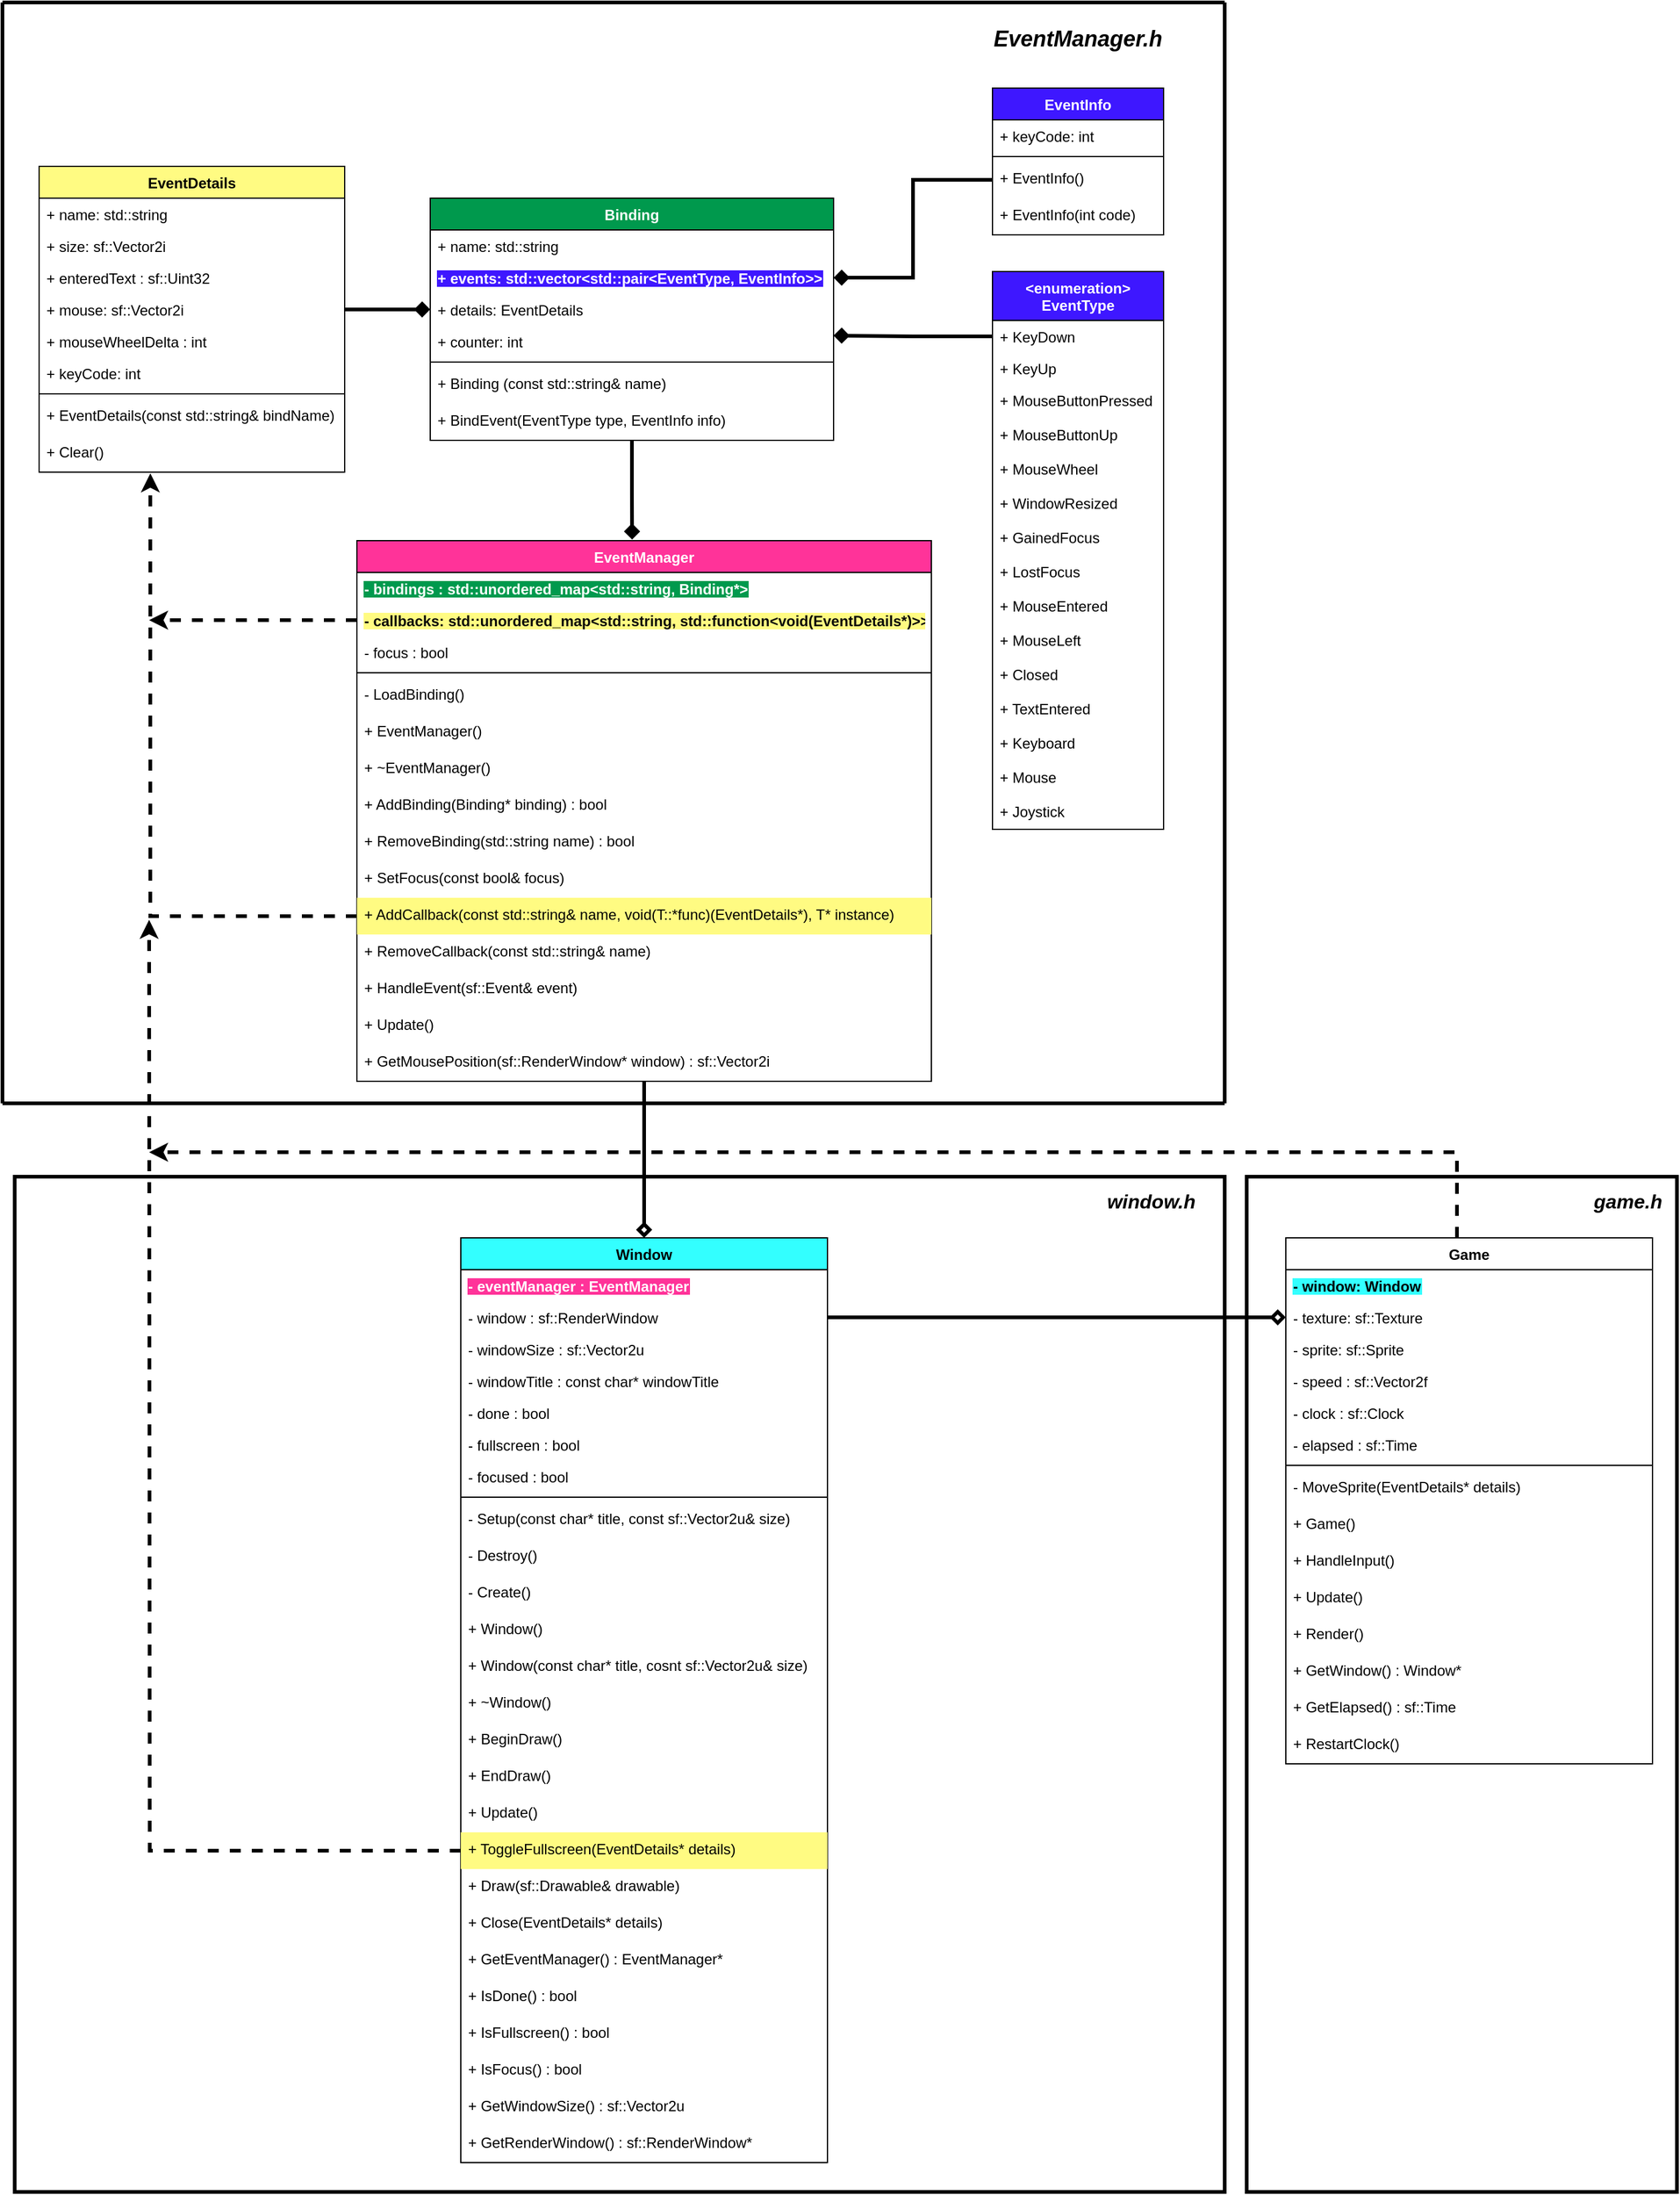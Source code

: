 <mxfile version="14.6.13" type="github">
  <diagram id="-NqE8Jv68OQ7EdmrXvh8" name="Page-1">
    <mxGraphModel dx="5644" dy="2762" grid="1" gridSize="10" guides="1" tooltips="1" connect="1" arrows="1" fold="1" page="0" pageScale="1" pageWidth="827" pageHeight="1169" background="none" math="0" shadow="0">
      <root>
        <mxCell id="0" />
        <mxCell id="1" parent="0" />
        <mxCell id="0kmeCdzLsvG2p86pvav7-1" value="EventInfo" style="swimlane;fontStyle=1;align=center;verticalAlign=top;childLayout=stackLayout;horizontal=1;startSize=26;horizontalStack=0;resizeParent=1;resizeParentMax=0;resizeLast=0;collapsible=1;marginBottom=0;swimlaneFillColor=#ffffff;fillColor=#3E17FF;fontColor=#FFFFFF;" parent="1" vertex="1">
          <mxGeometry x="-1870" y="-910" width="140" height="120" as="geometry" />
        </mxCell>
        <mxCell id="0kmeCdzLsvG2p86pvav7-2" value="+ keyCode: int" style="text;strokeColor=none;fillColor=none;align=left;verticalAlign=top;spacingLeft=4;spacingRight=4;overflow=hidden;rotatable=0;points=[[0,0.5],[1,0.5]];portConstraint=eastwest;" parent="0kmeCdzLsvG2p86pvav7-1" vertex="1">
          <mxGeometry y="26" width="140" height="26" as="geometry" />
        </mxCell>
        <mxCell id="0kmeCdzLsvG2p86pvav7-3" value="" style="line;strokeWidth=1;fillColor=none;align=left;verticalAlign=middle;spacingTop=-1;spacingLeft=3;spacingRight=3;rotatable=0;labelPosition=right;points=[];portConstraint=eastwest;" parent="0kmeCdzLsvG2p86pvav7-1" vertex="1">
          <mxGeometry y="52" width="140" height="8" as="geometry" />
        </mxCell>
        <mxCell id="0kmeCdzLsvG2p86pvav7-9" value="+ EventInfo()" style="text;strokeColor=none;fillColor=none;align=left;verticalAlign=top;spacingLeft=4;spacingRight=4;overflow=hidden;rotatable=0;points=[[0,0.5],[1,0.5]];portConstraint=eastwest;" parent="0kmeCdzLsvG2p86pvav7-1" vertex="1">
          <mxGeometry y="60" width="140" height="30" as="geometry" />
        </mxCell>
        <mxCell id="0kmeCdzLsvG2p86pvav7-4" value="+ EventInfo(int code)&#xa;" style="text;strokeColor=none;fillColor=none;align=left;verticalAlign=top;spacingLeft=4;spacingRight=4;overflow=hidden;rotatable=0;points=[[0,0.5],[1,0.5]];portConstraint=eastwest;" parent="0kmeCdzLsvG2p86pvav7-1" vertex="1">
          <mxGeometry y="90" width="140" height="30" as="geometry" />
        </mxCell>
        <mxCell id="0kmeCdzLsvG2p86pvav7-5" value="&lt;enumeration&gt;&#xa;EventType" style="swimlane;fontStyle=1;childLayout=stackLayout;horizontal=1;startSize=40;horizontalStack=0;resizeParent=1;resizeParentMax=0;resizeLast=0;collapsible=1;marginBottom=0;swimlaneFillColor=#ffffff;fillColor=#3E17FF;labelBackgroundColor=none;fontColor=#FFFFFF;" parent="1" vertex="1">
          <mxGeometry x="-1870" y="-760" width="140" height="456" as="geometry" />
        </mxCell>
        <mxCell id="0kmeCdzLsvG2p86pvav7-6" value="+ KeyDown" style="text;strokeColor=none;fillColor=none;align=left;verticalAlign=top;spacingLeft=4;spacingRight=4;overflow=hidden;rotatable=0;points=[[0,0.5],[1,0.5]];portConstraint=eastwest;" parent="0kmeCdzLsvG2p86pvav7-5" vertex="1">
          <mxGeometry y="40" width="140" height="26" as="geometry" />
        </mxCell>
        <mxCell id="0kmeCdzLsvG2p86pvav7-7" value="+ KeyUp" style="text;strokeColor=none;fillColor=none;align=left;verticalAlign=top;spacingLeft=4;spacingRight=4;overflow=hidden;rotatable=0;points=[[0,0.5],[1,0.5]];portConstraint=eastwest;" parent="0kmeCdzLsvG2p86pvav7-5" vertex="1">
          <mxGeometry y="66" width="140" height="26" as="geometry" />
        </mxCell>
        <mxCell id="0kmeCdzLsvG2p86pvav7-8" value="+ MouseButtonPressed" style="text;strokeColor=none;fillColor=none;align=left;verticalAlign=top;spacingLeft=4;spacingRight=4;overflow=hidden;rotatable=0;points=[[0,0.5],[1,0.5]];portConstraint=eastwest;" parent="0kmeCdzLsvG2p86pvav7-5" vertex="1">
          <mxGeometry y="92" width="140" height="28" as="geometry" />
        </mxCell>
        <mxCell id="0kmeCdzLsvG2p86pvav7-11" value="+ MouseButtonUp" style="text;strokeColor=none;fillColor=none;align=left;verticalAlign=top;spacingLeft=4;spacingRight=4;overflow=hidden;rotatable=0;points=[[0,0.5],[1,0.5]];portConstraint=eastwest;" parent="0kmeCdzLsvG2p86pvav7-5" vertex="1">
          <mxGeometry y="120" width="140" height="28" as="geometry" />
        </mxCell>
        <mxCell id="0kmeCdzLsvG2p86pvav7-10" value="+ MouseWheel" style="text;strokeColor=none;fillColor=none;align=left;verticalAlign=top;spacingLeft=4;spacingRight=4;overflow=hidden;rotatable=0;points=[[0,0.5],[1,0.5]];portConstraint=eastwest;" parent="0kmeCdzLsvG2p86pvav7-5" vertex="1">
          <mxGeometry y="148" width="140" height="28" as="geometry" />
        </mxCell>
        <mxCell id="0kmeCdzLsvG2p86pvav7-12" value="+ WindowResized" style="text;strokeColor=none;fillColor=none;align=left;verticalAlign=top;spacingLeft=4;spacingRight=4;overflow=hidden;rotatable=0;points=[[0,0.5],[1,0.5]];portConstraint=eastwest;" parent="0kmeCdzLsvG2p86pvav7-5" vertex="1">
          <mxGeometry y="176" width="140" height="28" as="geometry" />
        </mxCell>
        <mxCell id="0kmeCdzLsvG2p86pvav7-13" value="+ GainedFocus" style="text;strokeColor=none;fillColor=none;align=left;verticalAlign=top;spacingLeft=4;spacingRight=4;overflow=hidden;rotatable=0;points=[[0,0.5],[1,0.5]];portConstraint=eastwest;" parent="0kmeCdzLsvG2p86pvav7-5" vertex="1">
          <mxGeometry y="204" width="140" height="28" as="geometry" />
        </mxCell>
        <mxCell id="0kmeCdzLsvG2p86pvav7-14" value="+ LostFocus" style="text;strokeColor=none;fillColor=none;align=left;verticalAlign=top;spacingLeft=4;spacingRight=4;overflow=hidden;rotatable=0;points=[[0,0.5],[1,0.5]];portConstraint=eastwest;" parent="0kmeCdzLsvG2p86pvav7-5" vertex="1">
          <mxGeometry y="232" width="140" height="28" as="geometry" />
        </mxCell>
        <mxCell id="0kmeCdzLsvG2p86pvav7-15" value="+ MouseEntered" style="text;strokeColor=none;fillColor=none;align=left;verticalAlign=top;spacingLeft=4;spacingRight=4;overflow=hidden;rotatable=0;points=[[0,0.5],[1,0.5]];portConstraint=eastwest;" parent="0kmeCdzLsvG2p86pvav7-5" vertex="1">
          <mxGeometry y="260" width="140" height="28" as="geometry" />
        </mxCell>
        <mxCell id="0kmeCdzLsvG2p86pvav7-17" value="+ MouseLeft" style="text;strokeColor=none;fillColor=none;align=left;verticalAlign=top;spacingLeft=4;spacingRight=4;overflow=hidden;rotatable=0;points=[[0,0.5],[1,0.5]];portConstraint=eastwest;" parent="0kmeCdzLsvG2p86pvav7-5" vertex="1">
          <mxGeometry y="288" width="140" height="28" as="geometry" />
        </mxCell>
        <mxCell id="0kmeCdzLsvG2p86pvav7-18" value="+ Closed" style="text;strokeColor=none;fillColor=none;align=left;verticalAlign=top;spacingLeft=4;spacingRight=4;overflow=hidden;rotatable=0;points=[[0,0.5],[1,0.5]];portConstraint=eastwest;" parent="0kmeCdzLsvG2p86pvav7-5" vertex="1">
          <mxGeometry y="316" width="140" height="28" as="geometry" />
        </mxCell>
        <mxCell id="0kmeCdzLsvG2p86pvav7-19" value="+ TextEntered" style="text;strokeColor=none;fillColor=none;align=left;verticalAlign=top;spacingLeft=4;spacingRight=4;overflow=hidden;rotatable=0;points=[[0,0.5],[1,0.5]];portConstraint=eastwest;" parent="0kmeCdzLsvG2p86pvav7-5" vertex="1">
          <mxGeometry y="344" width="140" height="28" as="geometry" />
        </mxCell>
        <mxCell id="0kmeCdzLsvG2p86pvav7-20" value="+ Keyboard" style="text;strokeColor=none;fillColor=none;align=left;verticalAlign=top;spacingLeft=4;spacingRight=4;overflow=hidden;rotatable=0;points=[[0,0.5],[1,0.5]];portConstraint=eastwest;" parent="0kmeCdzLsvG2p86pvav7-5" vertex="1">
          <mxGeometry y="372" width="140" height="28" as="geometry" />
        </mxCell>
        <mxCell id="0kmeCdzLsvG2p86pvav7-21" value="+ Mouse" style="text;strokeColor=none;fillColor=none;align=left;verticalAlign=top;spacingLeft=4;spacingRight=4;overflow=hidden;rotatable=0;points=[[0,0.5],[1,0.5]];portConstraint=eastwest;" parent="0kmeCdzLsvG2p86pvav7-5" vertex="1">
          <mxGeometry y="400" width="140" height="28" as="geometry" />
        </mxCell>
        <mxCell id="0kmeCdzLsvG2p86pvav7-22" value="+ Joystick" style="text;strokeColor=none;fillColor=none;align=left;verticalAlign=top;spacingLeft=4;spacingRight=4;overflow=hidden;rotatable=0;points=[[0,0.5],[1,0.5]];portConstraint=eastwest;" parent="0kmeCdzLsvG2p86pvav7-5" vertex="1">
          <mxGeometry y="428" width="140" height="28" as="geometry" />
        </mxCell>
        <mxCell id="0kmeCdzLsvG2p86pvav7-23" value="EventDetails" style="swimlane;fontStyle=1;align=center;verticalAlign=top;childLayout=stackLayout;horizontal=1;startSize=26;horizontalStack=0;resizeParent=1;resizeParentMax=0;resizeLast=0;collapsible=1;marginBottom=0;swimlaneFillColor=#ffffff;fillColor=#FFFB82;" parent="1" vertex="1">
          <mxGeometry x="-2650" y="-846" width="250" height="250" as="geometry" />
        </mxCell>
        <mxCell id="0kmeCdzLsvG2p86pvav7-24" value="+ name: std::string" style="text;strokeColor=none;fillColor=none;align=left;verticalAlign=top;spacingLeft=4;spacingRight=4;overflow=hidden;rotatable=0;points=[[0,0.5],[1,0.5]];portConstraint=eastwest;" parent="0kmeCdzLsvG2p86pvav7-23" vertex="1">
          <mxGeometry y="26" width="250" height="26" as="geometry" />
        </mxCell>
        <mxCell id="0kmeCdzLsvG2p86pvav7-28" value="+ size: sf::Vector2i" style="text;strokeColor=none;fillColor=none;align=left;verticalAlign=top;spacingLeft=4;spacingRight=4;overflow=hidden;rotatable=0;points=[[0,0.5],[1,0.5]];portConstraint=eastwest;" parent="0kmeCdzLsvG2p86pvav7-23" vertex="1">
          <mxGeometry y="52" width="250" height="26" as="geometry" />
        </mxCell>
        <mxCell id="0kmeCdzLsvG2p86pvav7-29" value="+ enteredText : sf::Uint32" style="text;strokeColor=none;fillColor=none;align=left;verticalAlign=top;spacingLeft=4;spacingRight=4;overflow=hidden;rotatable=0;points=[[0,0.5],[1,0.5]];portConstraint=eastwest;" parent="0kmeCdzLsvG2p86pvav7-23" vertex="1">
          <mxGeometry y="78" width="250" height="26" as="geometry" />
        </mxCell>
        <mxCell id="0kmeCdzLsvG2p86pvav7-30" value="+ mouse: sf::Vector2i" style="text;strokeColor=none;fillColor=none;align=left;verticalAlign=top;spacingLeft=4;spacingRight=4;overflow=hidden;rotatable=0;points=[[0,0.5],[1,0.5]];portConstraint=eastwest;" parent="0kmeCdzLsvG2p86pvav7-23" vertex="1">
          <mxGeometry y="104" width="250" height="26" as="geometry" />
        </mxCell>
        <mxCell id="0kmeCdzLsvG2p86pvav7-31" value="+ mouseWheelDelta : int" style="text;strokeColor=none;fillColor=none;align=left;verticalAlign=top;spacingLeft=4;spacingRight=4;overflow=hidden;rotatable=0;points=[[0,0.5],[1,0.5]];portConstraint=eastwest;" parent="0kmeCdzLsvG2p86pvav7-23" vertex="1">
          <mxGeometry y="130" width="250" height="26" as="geometry" />
        </mxCell>
        <mxCell id="0kmeCdzLsvG2p86pvav7-32" value="+ keyCode: int" style="text;strokeColor=none;fillColor=none;align=left;verticalAlign=top;spacingLeft=4;spacingRight=4;overflow=hidden;rotatable=0;points=[[0,0.5],[1,0.5]];portConstraint=eastwest;" parent="0kmeCdzLsvG2p86pvav7-23" vertex="1">
          <mxGeometry y="156" width="250" height="26" as="geometry" />
        </mxCell>
        <mxCell id="0kmeCdzLsvG2p86pvav7-25" value="" style="line;strokeWidth=1;fillColor=none;align=left;verticalAlign=middle;spacingTop=-1;spacingLeft=3;spacingRight=3;rotatable=0;labelPosition=right;points=[];portConstraint=eastwest;" parent="0kmeCdzLsvG2p86pvav7-23" vertex="1">
          <mxGeometry y="182" width="250" height="8" as="geometry" />
        </mxCell>
        <mxCell id="0kmeCdzLsvG2p86pvav7-26" value="+ EventDetails(const std::string&amp; bindName)" style="text;strokeColor=none;fillColor=none;align=left;verticalAlign=top;spacingLeft=4;spacingRight=4;overflow=hidden;rotatable=0;points=[[0,0.5],[1,0.5]];portConstraint=eastwest;" parent="0kmeCdzLsvG2p86pvav7-23" vertex="1">
          <mxGeometry y="190" width="250" height="30" as="geometry" />
        </mxCell>
        <mxCell id="0kmeCdzLsvG2p86pvav7-27" value="+ Clear()&#xa;" style="text;strokeColor=none;fillColor=none;align=left;verticalAlign=top;spacingLeft=4;spacingRight=4;overflow=hidden;rotatable=0;points=[[0,0.5],[1,0.5]];portConstraint=eastwest;" parent="0kmeCdzLsvG2p86pvav7-23" vertex="1">
          <mxGeometry y="220" width="250" height="30" as="geometry" />
        </mxCell>
        <mxCell id="syOhMKv-ps1cGyeoAJhk-82" style="edgeStyle=orthogonalEdgeStyle;rounded=0;orthogonalLoop=1;jettySize=auto;html=1;entryX=0.479;entryY=-0.002;entryDx=0;entryDy=0;entryPerimeter=0;fontSize=18;fontColor=#FFFFFF;endArrow=diamond;endFill=1;strokeWidth=3;" edge="1" parent="1" source="0kmeCdzLsvG2p86pvav7-34" target="0kmeCdzLsvG2p86pvav7-45">
          <mxGeometry relative="1" as="geometry" />
        </mxCell>
        <mxCell id="0kmeCdzLsvG2p86pvav7-34" value="Binding" style="swimlane;fontStyle=1;align=center;verticalAlign=top;childLayout=stackLayout;horizontal=1;startSize=26;horizontalStack=0;resizeParent=1;resizeParentMax=0;resizeLast=0;collapsible=1;marginBottom=0;swimlaneFillColor=#ffffff;labelBackgroundColor=#00994D;fontColor=#FFFFFF;fillColor=#00994D;" parent="1" vertex="1">
          <mxGeometry x="-2330" y="-820" width="330" height="198" as="geometry" />
        </mxCell>
        <mxCell id="0kmeCdzLsvG2p86pvav7-35" value="+ name: std::string" style="text;strokeColor=none;fillColor=none;align=left;verticalAlign=top;spacingLeft=4;spacingRight=4;overflow=hidden;rotatable=0;points=[[0,0.5],[1,0.5]];portConstraint=eastwest;" parent="0kmeCdzLsvG2p86pvav7-34" vertex="1">
          <mxGeometry y="26" width="330" height="26" as="geometry" />
        </mxCell>
        <mxCell id="0kmeCdzLsvG2p86pvav7-36" value="+ events: std::vector&lt;std::pair&lt;EventType, EventInfo&gt;&gt;" style="text;strokeColor=none;fillColor=none;align=left;verticalAlign=top;spacingLeft=4;spacingRight=4;overflow=hidden;rotatable=0;points=[[0,0.5],[1,0.5]];portConstraint=eastwest;labelBackgroundColor=#3E17FF;fontColor=#FFFFFF;fontStyle=1" parent="0kmeCdzLsvG2p86pvav7-34" vertex="1">
          <mxGeometry y="52" width="330" height="26" as="geometry" />
        </mxCell>
        <mxCell id="0kmeCdzLsvG2p86pvav7-37" value="+ details: EventDetails" style="text;strokeColor=none;fillColor=none;align=left;verticalAlign=top;spacingLeft=4;spacingRight=4;overflow=hidden;rotatable=0;points=[[0,0.5],[1,0.5]];portConstraint=eastwest;" parent="0kmeCdzLsvG2p86pvav7-34" vertex="1">
          <mxGeometry y="78" width="330" height="26" as="geometry" />
        </mxCell>
        <mxCell id="0kmeCdzLsvG2p86pvav7-40" value="+ counter: int" style="text;strokeColor=none;fillColor=none;align=left;verticalAlign=top;spacingLeft=4;spacingRight=4;overflow=hidden;rotatable=0;points=[[0,0.5],[1,0.5]];portConstraint=eastwest;" parent="0kmeCdzLsvG2p86pvav7-34" vertex="1">
          <mxGeometry y="104" width="330" height="26" as="geometry" />
        </mxCell>
        <mxCell id="0kmeCdzLsvG2p86pvav7-41" value="" style="line;strokeWidth=1;fillColor=none;align=left;verticalAlign=middle;spacingTop=-1;spacingLeft=3;spacingRight=3;rotatable=0;labelPosition=right;points=[];portConstraint=eastwest;" parent="0kmeCdzLsvG2p86pvav7-34" vertex="1">
          <mxGeometry y="130" width="330" height="8" as="geometry" />
        </mxCell>
        <mxCell id="0kmeCdzLsvG2p86pvav7-42" value="+ Binding (const std::string&amp; name)" style="text;strokeColor=none;fillColor=none;align=left;verticalAlign=top;spacingLeft=4;spacingRight=4;overflow=hidden;rotatable=0;points=[[0,0.5],[1,0.5]];portConstraint=eastwest;" parent="0kmeCdzLsvG2p86pvav7-34" vertex="1">
          <mxGeometry y="138" width="330" height="30" as="geometry" />
        </mxCell>
        <mxCell id="0kmeCdzLsvG2p86pvav7-43" value="+ BindEvent(EventType type, EventInfo info)&#xa;" style="text;strokeColor=none;fillColor=none;align=left;verticalAlign=top;spacingLeft=4;spacingRight=4;overflow=hidden;rotatable=0;points=[[0,0.5],[1,0.5]];portConstraint=eastwest;" parent="0kmeCdzLsvG2p86pvav7-34" vertex="1">
          <mxGeometry y="168" width="330" height="30" as="geometry" />
        </mxCell>
        <mxCell id="syOhMKv-ps1cGyeoAJhk-83" style="edgeStyle=orthogonalEdgeStyle;rounded=0;orthogonalLoop=1;jettySize=auto;html=1;entryX=0.5;entryY=0;entryDx=0;entryDy=0;fontSize=18;fontColor=#FFFFFF;endArrow=diamond;endFill=0;strokeWidth=3;" edge="1" parent="1" source="0kmeCdzLsvG2p86pvav7-45" target="syOhMKv-ps1cGyeoAJhk-7">
          <mxGeometry relative="1" as="geometry" />
        </mxCell>
        <mxCell id="0kmeCdzLsvG2p86pvav7-45" value="EventManager" style="swimlane;fontStyle=1;align=center;verticalAlign=top;childLayout=stackLayout;horizontal=1;startSize=26;horizontalStack=0;resizeParent=1;resizeParentMax=0;resizeLast=0;collapsible=1;marginBottom=0;swimlaneFillColor=#ffffff;labelBackgroundColor=#FF3399;fontColor=#FFFFFF;fillColor=#FF3399;" parent="1" vertex="1">
          <mxGeometry x="-2390" y="-540" width="470" height="442" as="geometry" />
        </mxCell>
        <mxCell id="0kmeCdzLsvG2p86pvav7-46" value="- bindings : std::unordered_map&lt;std::string, Binding*&gt;" style="text;strokeColor=none;fillColor=none;align=left;verticalAlign=top;spacingLeft=4;spacingRight=4;overflow=hidden;rotatable=0;points=[[0,0.5],[1,0.5]];portConstraint=eastwest;labelBackgroundColor=#00994D;fontColor=#FFFFFF;fontStyle=1" parent="0kmeCdzLsvG2p86pvav7-45" vertex="1">
          <mxGeometry y="26" width="470" height="26" as="geometry" />
        </mxCell>
        <mxCell id="0kmeCdzLsvG2p86pvav7-47" value="- callbacks: std::unordered_map&lt;std::string, std::function&lt;void(EventDetails*)&gt;&gt;" style="text;strokeColor=none;fillColor=none;align=left;verticalAlign=top;spacingLeft=4;spacingRight=4;overflow=hidden;rotatable=0;points=[[0,0.5],[1,0.5]];portConstraint=eastwest;labelBackgroundColor=#FFFB82;fontStyle=1;fontColor=#0A0A0A;" parent="0kmeCdzLsvG2p86pvav7-45" vertex="1">
          <mxGeometry y="52" width="470" height="26" as="geometry" />
        </mxCell>
        <mxCell id="0kmeCdzLsvG2p86pvav7-48" value="- focus : bool" style="text;strokeColor=none;fillColor=none;align=left;verticalAlign=top;spacingLeft=4;spacingRight=4;overflow=hidden;rotatable=0;points=[[0,0.5],[1,0.5]];portConstraint=eastwest;" parent="0kmeCdzLsvG2p86pvav7-45" vertex="1">
          <mxGeometry y="78" width="470" height="26" as="geometry" />
        </mxCell>
        <mxCell id="0kmeCdzLsvG2p86pvav7-50" value="" style="line;strokeWidth=1;fillColor=none;align=left;verticalAlign=middle;spacingTop=-1;spacingLeft=3;spacingRight=3;rotatable=0;labelPosition=right;points=[];portConstraint=eastwest;" parent="0kmeCdzLsvG2p86pvav7-45" vertex="1">
          <mxGeometry y="104" width="470" height="8" as="geometry" />
        </mxCell>
        <mxCell id="0kmeCdzLsvG2p86pvav7-56" value="- LoadBinding()" style="text;strokeColor=none;fillColor=none;align=left;verticalAlign=top;spacingLeft=4;spacingRight=4;overflow=hidden;rotatable=0;points=[[0,0.5],[1,0.5]];portConstraint=eastwest;" parent="0kmeCdzLsvG2p86pvav7-45" vertex="1">
          <mxGeometry y="112" width="470" height="30" as="geometry" />
        </mxCell>
        <mxCell id="0kmeCdzLsvG2p86pvav7-51" value="+ EventManager()" style="text;strokeColor=none;fillColor=none;align=left;verticalAlign=top;spacingLeft=4;spacingRight=4;overflow=hidden;rotatable=0;points=[[0,0.5],[1,0.5]];portConstraint=eastwest;" parent="0kmeCdzLsvG2p86pvav7-45" vertex="1">
          <mxGeometry y="142" width="470" height="30" as="geometry" />
        </mxCell>
        <mxCell id="0kmeCdzLsvG2p86pvav7-52" value="+ ~EventManager()&#xa;" style="text;strokeColor=none;fillColor=none;align=left;verticalAlign=top;spacingLeft=4;spacingRight=4;overflow=hidden;rotatable=0;points=[[0,0.5],[1,0.5]];portConstraint=eastwest;" parent="0kmeCdzLsvG2p86pvav7-45" vertex="1">
          <mxGeometry y="172" width="470" height="30" as="geometry" />
        </mxCell>
        <mxCell id="0kmeCdzLsvG2p86pvav7-53" value="+ AddBinding(Binding* binding) : bool" style="text;strokeColor=none;fillColor=none;align=left;verticalAlign=top;spacingLeft=4;spacingRight=4;overflow=hidden;rotatable=0;points=[[0,0.5],[1,0.5]];portConstraint=eastwest;" parent="0kmeCdzLsvG2p86pvav7-45" vertex="1">
          <mxGeometry y="202" width="470" height="30" as="geometry" />
        </mxCell>
        <mxCell id="0kmeCdzLsvG2p86pvav7-54" value="+ RemoveBinding(std::string name) : bool" style="text;strokeColor=none;fillColor=none;align=left;verticalAlign=top;spacingLeft=4;spacingRight=4;overflow=hidden;rotatable=0;points=[[0,0.5],[1,0.5]];portConstraint=eastwest;" parent="0kmeCdzLsvG2p86pvav7-45" vertex="1">
          <mxGeometry y="232" width="470" height="30" as="geometry" />
        </mxCell>
        <mxCell id="0kmeCdzLsvG2p86pvav7-57" value="+ SetFocus(const bool&amp; focus)" style="text;strokeColor=none;fillColor=none;align=left;verticalAlign=top;spacingLeft=4;spacingRight=4;overflow=hidden;rotatable=0;points=[[0,0.5],[1,0.5]];portConstraint=eastwest;" parent="0kmeCdzLsvG2p86pvav7-45" vertex="1">
          <mxGeometry y="262" width="470" height="30" as="geometry" />
        </mxCell>
        <mxCell id="0kmeCdzLsvG2p86pvav7-55" value="+ AddCallback(const std::string&amp; name, void(T::*func)(EventDetails*), T* instance)" style="text;strokeColor=none;align=left;verticalAlign=top;spacingLeft=4;spacingRight=4;overflow=hidden;rotatable=0;points=[[0,0.5],[1,0.5]];portConstraint=eastwest;fillColor=#FFFB82;fontStyle=0" parent="0kmeCdzLsvG2p86pvav7-45" vertex="1">
          <mxGeometry y="292" width="470" height="30" as="geometry" />
        </mxCell>
        <mxCell id="0kmeCdzLsvG2p86pvav7-58" value="+ RemoveCallback(const std::string&amp; name)" style="text;strokeColor=none;fillColor=none;align=left;verticalAlign=top;spacingLeft=4;spacingRight=4;overflow=hidden;rotatable=0;points=[[0,0.5],[1,0.5]];portConstraint=eastwest;" parent="0kmeCdzLsvG2p86pvav7-45" vertex="1">
          <mxGeometry y="322" width="470" height="30" as="geometry" />
        </mxCell>
        <mxCell id="0kmeCdzLsvG2p86pvav7-59" value="+ HandleEvent(sf::Event&amp; event)" style="text;strokeColor=none;fillColor=none;align=left;verticalAlign=top;spacingLeft=4;spacingRight=4;overflow=hidden;rotatable=0;points=[[0,0.5],[1,0.5]];portConstraint=eastwest;" parent="0kmeCdzLsvG2p86pvav7-45" vertex="1">
          <mxGeometry y="352" width="470" height="30" as="geometry" />
        </mxCell>
        <mxCell id="0kmeCdzLsvG2p86pvav7-60" value="+ Update()" style="text;strokeColor=none;fillColor=none;align=left;verticalAlign=top;spacingLeft=4;spacingRight=4;overflow=hidden;rotatable=0;points=[[0,0.5],[1,0.5]];portConstraint=eastwest;" parent="0kmeCdzLsvG2p86pvav7-45" vertex="1">
          <mxGeometry y="382" width="470" height="30" as="geometry" />
        </mxCell>
        <mxCell id="0kmeCdzLsvG2p86pvav7-61" value="+ GetMousePosition(sf::RenderWindow* window) : sf::Vector2i" style="text;strokeColor=none;fillColor=none;align=left;verticalAlign=top;spacingLeft=4;spacingRight=4;overflow=hidden;rotatable=0;points=[[0,0.5],[1,0.5]];portConstraint=eastwest;" parent="0kmeCdzLsvG2p86pvav7-45" vertex="1">
          <mxGeometry y="412" width="470" height="30" as="geometry" />
        </mxCell>
        <mxCell id="0kmeCdzLsvG2p86pvav7-63" value="EventManager.h" style="text;html=1;strokeColor=none;fillColor=none;align=center;verticalAlign=middle;whiteSpace=wrap;rounded=0;fontStyle=3;fontSize=18;" parent="1" vertex="1">
          <mxGeometry x="-1820" y="-960" width="40" height="20" as="geometry" />
        </mxCell>
        <mxCell id="syOhMKv-ps1cGyeoAJhk-1" value="" style="rounded=0;whiteSpace=wrap;html=1;fillColor=none;strokeWidth=3;" vertex="1" parent="1">
          <mxGeometry x="-2670" y="-20" width="990" height="830" as="geometry" />
        </mxCell>
        <mxCell id="syOhMKv-ps1cGyeoAJhk-2" value="window.h" style="text;html=1;strokeColor=none;fillColor=none;align=center;verticalAlign=middle;whiteSpace=wrap;rounded=0;fontStyle=3;fontSize=16;" vertex="1" parent="1">
          <mxGeometry x="-1760" y="-10" width="40" height="20" as="geometry" />
        </mxCell>
        <mxCell id="syOhMKv-ps1cGyeoAJhk-7" value="Window" style="swimlane;fontStyle=1;align=center;verticalAlign=top;childLayout=stackLayout;horizontal=1;startSize=26;horizontalStack=0;resizeParent=1;resizeParentMax=0;resizeLast=0;collapsible=1;marginBottom=0;swimlaneFillColor=#ffffff;labelBackgroundColor=#33FFFF;fillColor=#33FFFF;" vertex="1" parent="1">
          <mxGeometry x="-2305" y="30" width="300" height="756" as="geometry" />
        </mxCell>
        <mxCell id="syOhMKv-ps1cGyeoAJhk-8" value="- eventManager : EventManager" style="text;strokeColor=none;fillColor=none;align=left;verticalAlign=top;spacingLeft=4;spacingRight=4;overflow=hidden;rotatable=0;points=[[0,0.5],[1,0.5]];portConstraint=eastwest;labelBackgroundColor=#FF3399;fontColor=#FFFFFF;fontStyle=1" vertex="1" parent="syOhMKv-ps1cGyeoAJhk-7">
          <mxGeometry y="26" width="300" height="26" as="geometry" />
        </mxCell>
        <mxCell id="syOhMKv-ps1cGyeoAJhk-9" value="- window : sf::RenderWindow" style="text;strokeColor=none;fillColor=none;align=left;verticalAlign=top;spacingLeft=4;spacingRight=4;overflow=hidden;rotatable=0;points=[[0,0.5],[1,0.5]];portConstraint=eastwest;" vertex="1" parent="syOhMKv-ps1cGyeoAJhk-7">
          <mxGeometry y="52" width="300" height="26" as="geometry" />
        </mxCell>
        <mxCell id="syOhMKv-ps1cGyeoAJhk-10" value="- windowSize : sf::Vector2u" style="text;strokeColor=none;fillColor=none;align=left;verticalAlign=top;spacingLeft=4;spacingRight=4;overflow=hidden;rotatable=0;points=[[0,0.5],[1,0.5]];portConstraint=eastwest;" vertex="1" parent="syOhMKv-ps1cGyeoAJhk-7">
          <mxGeometry y="78" width="300" height="26" as="geometry" />
        </mxCell>
        <mxCell id="syOhMKv-ps1cGyeoAJhk-11" value="- windowTitle : const char* windowTitle" style="text;strokeColor=none;fillColor=none;align=left;verticalAlign=top;spacingLeft=4;spacingRight=4;overflow=hidden;rotatable=0;points=[[0,0.5],[1,0.5]];portConstraint=eastwest;" vertex="1" parent="syOhMKv-ps1cGyeoAJhk-7">
          <mxGeometry y="104" width="300" height="26" as="geometry" />
        </mxCell>
        <mxCell id="syOhMKv-ps1cGyeoAJhk-12" value="- done : bool" style="text;strokeColor=none;fillColor=none;align=left;verticalAlign=top;spacingLeft=4;spacingRight=4;overflow=hidden;rotatable=0;points=[[0,0.5],[1,0.5]];portConstraint=eastwest;" vertex="1" parent="syOhMKv-ps1cGyeoAJhk-7">
          <mxGeometry y="130" width="300" height="26" as="geometry" />
        </mxCell>
        <mxCell id="syOhMKv-ps1cGyeoAJhk-13" value="- fullscreen : bool" style="text;strokeColor=none;fillColor=none;align=left;verticalAlign=top;spacingLeft=4;spacingRight=4;overflow=hidden;rotatable=0;points=[[0,0.5],[1,0.5]];portConstraint=eastwest;" vertex="1" parent="syOhMKv-ps1cGyeoAJhk-7">
          <mxGeometry y="156" width="300" height="26" as="geometry" />
        </mxCell>
        <mxCell id="syOhMKv-ps1cGyeoAJhk-17" value="- focused : bool" style="text;strokeColor=none;fillColor=none;align=left;verticalAlign=top;spacingLeft=4;spacingRight=4;overflow=hidden;rotatable=0;points=[[0,0.5],[1,0.5]];portConstraint=eastwest;" vertex="1" parent="syOhMKv-ps1cGyeoAJhk-7">
          <mxGeometry y="182" width="300" height="26" as="geometry" />
        </mxCell>
        <mxCell id="syOhMKv-ps1cGyeoAJhk-14" value="" style="line;strokeWidth=1;fillColor=none;align=left;verticalAlign=middle;spacingTop=-1;spacingLeft=3;spacingRight=3;rotatable=0;labelPosition=right;points=[];portConstraint=eastwest;" vertex="1" parent="syOhMKv-ps1cGyeoAJhk-7">
          <mxGeometry y="208" width="300" height="8" as="geometry" />
        </mxCell>
        <mxCell id="syOhMKv-ps1cGyeoAJhk-15" value="- Setup(const char* title, const sf::Vector2u&amp; size)" style="text;strokeColor=none;fillColor=none;align=left;verticalAlign=top;spacingLeft=4;spacingRight=4;overflow=hidden;rotatable=0;points=[[0,0.5],[1,0.5]];portConstraint=eastwest;" vertex="1" parent="syOhMKv-ps1cGyeoAJhk-7">
          <mxGeometry y="216" width="300" height="30" as="geometry" />
        </mxCell>
        <mxCell id="syOhMKv-ps1cGyeoAJhk-16" value="- Destroy()&#xa;" style="text;strokeColor=none;fillColor=none;align=left;verticalAlign=top;spacingLeft=4;spacingRight=4;overflow=hidden;rotatable=0;points=[[0,0.5],[1,0.5]];portConstraint=eastwest;" vertex="1" parent="syOhMKv-ps1cGyeoAJhk-7">
          <mxGeometry y="246" width="300" height="30" as="geometry" />
        </mxCell>
        <mxCell id="syOhMKv-ps1cGyeoAJhk-18" value="- Create()&#xa;" style="text;strokeColor=none;fillColor=none;align=left;verticalAlign=top;spacingLeft=4;spacingRight=4;overflow=hidden;rotatable=0;points=[[0,0.5],[1,0.5]];portConstraint=eastwest;" vertex="1" parent="syOhMKv-ps1cGyeoAJhk-7">
          <mxGeometry y="276" width="300" height="30" as="geometry" />
        </mxCell>
        <mxCell id="syOhMKv-ps1cGyeoAJhk-20" value="+ Window()&#xa;" style="text;strokeColor=none;fillColor=none;align=left;verticalAlign=top;spacingLeft=4;spacingRight=4;overflow=hidden;rotatable=0;points=[[0,0.5],[1,0.5]];portConstraint=eastwest;" vertex="1" parent="syOhMKv-ps1cGyeoAJhk-7">
          <mxGeometry y="306" width="300" height="30" as="geometry" />
        </mxCell>
        <mxCell id="syOhMKv-ps1cGyeoAJhk-19" value="+ Window(const char* title, cosnt sf::Vector2u&amp; size)&#xa;" style="text;strokeColor=none;fillColor=none;align=left;verticalAlign=top;spacingLeft=4;spacingRight=4;overflow=hidden;rotatable=0;points=[[0,0.5],[1,0.5]];portConstraint=eastwest;" vertex="1" parent="syOhMKv-ps1cGyeoAJhk-7">
          <mxGeometry y="336" width="300" height="30" as="geometry" />
        </mxCell>
        <mxCell id="syOhMKv-ps1cGyeoAJhk-21" value="+ ~Window()&#xa;" style="text;strokeColor=none;fillColor=none;align=left;verticalAlign=top;spacingLeft=4;spacingRight=4;overflow=hidden;rotatable=0;points=[[0,0.5],[1,0.5]];portConstraint=eastwest;" vertex="1" parent="syOhMKv-ps1cGyeoAJhk-7">
          <mxGeometry y="366" width="300" height="30" as="geometry" />
        </mxCell>
        <mxCell id="syOhMKv-ps1cGyeoAJhk-23" value="+ BeginDraw()&#xa;" style="text;strokeColor=none;fillColor=none;align=left;verticalAlign=top;spacingLeft=4;spacingRight=4;overflow=hidden;rotatable=0;points=[[0,0.5],[1,0.5]];portConstraint=eastwest;" vertex="1" parent="syOhMKv-ps1cGyeoAJhk-7">
          <mxGeometry y="396" width="300" height="30" as="geometry" />
        </mxCell>
        <mxCell id="syOhMKv-ps1cGyeoAJhk-22" value="+ EndDraw()&#xa;" style="text;strokeColor=none;fillColor=none;align=left;verticalAlign=top;spacingLeft=4;spacingRight=4;overflow=hidden;rotatable=0;points=[[0,0.5],[1,0.5]];portConstraint=eastwest;" vertex="1" parent="syOhMKv-ps1cGyeoAJhk-7">
          <mxGeometry y="426" width="300" height="30" as="geometry" />
        </mxCell>
        <mxCell id="syOhMKv-ps1cGyeoAJhk-24" value="+ Update()&#xa;" style="text;strokeColor=none;fillColor=none;align=left;verticalAlign=top;spacingLeft=4;spacingRight=4;overflow=hidden;rotatable=0;points=[[0,0.5],[1,0.5]];portConstraint=eastwest;" vertex="1" parent="syOhMKv-ps1cGyeoAJhk-7">
          <mxGeometry y="456" width="300" height="30" as="geometry" />
        </mxCell>
        <mxCell id="syOhMKv-ps1cGyeoAJhk-25" value="+ ToggleFullscreen(EventDetails* details)&#xa;" style="text;strokeColor=none;align=left;verticalAlign=top;spacingLeft=4;spacingRight=4;overflow=hidden;rotatable=0;points=[[0,0.5],[1,0.5]];portConstraint=eastwest;fillColor=#FFFB82;" vertex="1" parent="syOhMKv-ps1cGyeoAJhk-7">
          <mxGeometry y="486" width="300" height="30" as="geometry" />
        </mxCell>
        <mxCell id="syOhMKv-ps1cGyeoAJhk-27" value="+ Draw(sf::Drawable&amp; drawable)&#xa;" style="text;strokeColor=none;fillColor=none;align=left;verticalAlign=top;spacingLeft=4;spacingRight=4;overflow=hidden;rotatable=0;points=[[0,0.5],[1,0.5]];portConstraint=eastwest;" vertex="1" parent="syOhMKv-ps1cGyeoAJhk-7">
          <mxGeometry y="516" width="300" height="30" as="geometry" />
        </mxCell>
        <mxCell id="syOhMKv-ps1cGyeoAJhk-26" value="+ Close(EventDetails* details)&#xa;" style="text;strokeColor=none;fillColor=none;align=left;verticalAlign=top;spacingLeft=4;spacingRight=4;overflow=hidden;rotatable=0;points=[[0,0.5],[1,0.5]];portConstraint=eastwest;" vertex="1" parent="syOhMKv-ps1cGyeoAJhk-7">
          <mxGeometry y="546" width="300" height="30" as="geometry" />
        </mxCell>
        <mxCell id="syOhMKv-ps1cGyeoAJhk-28" value="+ GetEventManager() : EventManager*&#xa;" style="text;strokeColor=none;fillColor=none;align=left;verticalAlign=top;spacingLeft=4;spacingRight=4;overflow=hidden;rotatable=0;points=[[0,0.5],[1,0.5]];portConstraint=eastwest;" vertex="1" parent="syOhMKv-ps1cGyeoAJhk-7">
          <mxGeometry y="576" width="300" height="30" as="geometry" />
        </mxCell>
        <mxCell id="syOhMKv-ps1cGyeoAJhk-29" value="+ IsDone() : bool&#xa;" style="text;strokeColor=none;fillColor=none;align=left;verticalAlign=top;spacingLeft=4;spacingRight=4;overflow=hidden;rotatable=0;points=[[0,0.5],[1,0.5]];portConstraint=eastwest;" vertex="1" parent="syOhMKv-ps1cGyeoAJhk-7">
          <mxGeometry y="606" width="300" height="30" as="geometry" />
        </mxCell>
        <mxCell id="syOhMKv-ps1cGyeoAJhk-31" value="+ IsFullscreen() : bool&#xa;" style="text;strokeColor=none;fillColor=none;align=left;verticalAlign=top;spacingLeft=4;spacingRight=4;overflow=hidden;rotatable=0;points=[[0,0.5],[1,0.5]];portConstraint=eastwest;" vertex="1" parent="syOhMKv-ps1cGyeoAJhk-7">
          <mxGeometry y="636" width="300" height="30" as="geometry" />
        </mxCell>
        <mxCell id="syOhMKv-ps1cGyeoAJhk-30" value="+ IsFocus() : bool&#xa;" style="text;strokeColor=none;fillColor=none;align=left;verticalAlign=top;spacingLeft=4;spacingRight=4;overflow=hidden;rotatable=0;points=[[0,0.5],[1,0.5]];portConstraint=eastwest;" vertex="1" parent="syOhMKv-ps1cGyeoAJhk-7">
          <mxGeometry y="666" width="300" height="30" as="geometry" />
        </mxCell>
        <mxCell id="syOhMKv-ps1cGyeoAJhk-32" value="+ GetWindowSize() : sf::Vector2u&#xa;" style="text;strokeColor=none;fillColor=none;align=left;verticalAlign=top;spacingLeft=4;spacingRight=4;overflow=hidden;rotatable=0;points=[[0,0.5],[1,0.5]];portConstraint=eastwest;" vertex="1" parent="syOhMKv-ps1cGyeoAJhk-7">
          <mxGeometry y="696" width="300" height="30" as="geometry" />
        </mxCell>
        <mxCell id="syOhMKv-ps1cGyeoAJhk-33" value="+ GetRenderWindow() : sf::RenderWindow*&#xa;" style="text;strokeColor=none;fillColor=none;align=left;verticalAlign=top;spacingLeft=4;spacingRight=4;overflow=hidden;rotatable=0;points=[[0,0.5],[1,0.5]];portConstraint=eastwest;" vertex="1" parent="syOhMKv-ps1cGyeoAJhk-7">
          <mxGeometry y="726" width="300" height="30" as="geometry" />
        </mxCell>
        <mxCell id="syOhMKv-ps1cGyeoAJhk-34" value="" style="rounded=0;whiteSpace=wrap;html=1;fillColor=none;strokeWidth=3;" vertex="1" parent="1">
          <mxGeometry x="-1662" y="-20" width="352" height="830" as="geometry" />
        </mxCell>
        <mxCell id="syOhMKv-ps1cGyeoAJhk-35" value="game.h" style="text;html=1;strokeColor=none;fillColor=none;align=center;verticalAlign=middle;whiteSpace=wrap;rounded=0;fontStyle=3;fontSize=16;" vertex="1" parent="1">
          <mxGeometry x="-1370" y="-10" width="40" height="20" as="geometry" />
        </mxCell>
        <mxCell id="syOhMKv-ps1cGyeoAJhk-87" style="edgeStyle=orthogonalEdgeStyle;rounded=0;orthogonalLoop=1;jettySize=auto;html=1;dashed=1;fontSize=18;fontColor=#FFFFFF;endArrow=classic;endFill=1;strokeWidth=3;" edge="1" parent="1" source="syOhMKv-ps1cGyeoAJhk-36">
          <mxGeometry relative="1" as="geometry">
            <mxPoint x="-2560" y="-40" as="targetPoint" />
            <Array as="points">
              <mxPoint x="-1490" y="-40" />
            </Array>
          </mxGeometry>
        </mxCell>
        <mxCell id="syOhMKv-ps1cGyeoAJhk-36" value="Game" style="swimlane;fontStyle=1;align=center;verticalAlign=top;childLayout=stackLayout;horizontal=1;startSize=26;horizontalStack=0;resizeParent=1;resizeParentMax=0;resizeLast=0;collapsible=1;marginBottom=0;swimlaneFillColor=#ffffff;" vertex="1" parent="1">
          <mxGeometry x="-1630" y="30" width="300" height="430" as="geometry" />
        </mxCell>
        <mxCell id="syOhMKv-ps1cGyeoAJhk-37" value="- window: Window" style="text;strokeColor=none;fillColor=none;align=left;verticalAlign=top;spacingLeft=4;spacingRight=4;overflow=hidden;rotatable=0;points=[[0,0.5],[1,0.5]];portConstraint=eastwest;labelBackgroundColor=#33FFFF;fontStyle=1" vertex="1" parent="syOhMKv-ps1cGyeoAJhk-36">
          <mxGeometry y="26" width="300" height="26" as="geometry" />
        </mxCell>
        <mxCell id="syOhMKv-ps1cGyeoAJhk-38" value="- texture: sf::Texture" style="text;strokeColor=none;fillColor=none;align=left;verticalAlign=top;spacingLeft=4;spacingRight=4;overflow=hidden;rotatable=0;points=[[0,0.5],[1,0.5]];portConstraint=eastwest;" vertex="1" parent="syOhMKv-ps1cGyeoAJhk-36">
          <mxGeometry y="52" width="300" height="26" as="geometry" />
        </mxCell>
        <mxCell id="syOhMKv-ps1cGyeoAJhk-39" value="- sprite: sf::Sprite" style="text;strokeColor=none;fillColor=none;align=left;verticalAlign=top;spacingLeft=4;spacingRight=4;overflow=hidden;rotatable=0;points=[[0,0.5],[1,0.5]];portConstraint=eastwest;" vertex="1" parent="syOhMKv-ps1cGyeoAJhk-36">
          <mxGeometry y="78" width="300" height="26" as="geometry" />
        </mxCell>
        <mxCell id="syOhMKv-ps1cGyeoAJhk-40" value="- speed : sf::Vector2f" style="text;strokeColor=none;fillColor=none;align=left;verticalAlign=top;spacingLeft=4;spacingRight=4;overflow=hidden;rotatable=0;points=[[0,0.5],[1,0.5]];portConstraint=eastwest;" vertex="1" parent="syOhMKv-ps1cGyeoAJhk-36">
          <mxGeometry y="104" width="300" height="26" as="geometry" />
        </mxCell>
        <mxCell id="syOhMKv-ps1cGyeoAJhk-41" value="- clock : sf::Clock" style="text;strokeColor=none;fillColor=none;align=left;verticalAlign=top;spacingLeft=4;spacingRight=4;overflow=hidden;rotatable=0;points=[[0,0.5],[1,0.5]];portConstraint=eastwest;" vertex="1" parent="syOhMKv-ps1cGyeoAJhk-36">
          <mxGeometry y="130" width="300" height="26" as="geometry" />
        </mxCell>
        <mxCell id="syOhMKv-ps1cGyeoAJhk-42" value="- elapsed : sf::Time" style="text;strokeColor=none;fillColor=none;align=left;verticalAlign=top;spacingLeft=4;spacingRight=4;overflow=hidden;rotatable=0;points=[[0,0.5],[1,0.5]];portConstraint=eastwest;" vertex="1" parent="syOhMKv-ps1cGyeoAJhk-36">
          <mxGeometry y="156" width="300" height="26" as="geometry" />
        </mxCell>
        <mxCell id="syOhMKv-ps1cGyeoAJhk-44" value="" style="line;strokeWidth=1;fillColor=none;align=left;verticalAlign=middle;spacingTop=-1;spacingLeft=3;spacingRight=3;rotatable=0;labelPosition=right;points=[];portConstraint=eastwest;" vertex="1" parent="syOhMKv-ps1cGyeoAJhk-36">
          <mxGeometry y="182" width="300" height="8" as="geometry" />
        </mxCell>
        <mxCell id="syOhMKv-ps1cGyeoAJhk-47" value="- MoveSprite(EventDetails* details)&#xa;" style="text;strokeColor=none;fillColor=none;align=left;verticalAlign=top;spacingLeft=4;spacingRight=4;overflow=hidden;rotatable=0;points=[[0,0.5],[1,0.5]];portConstraint=eastwest;" vertex="1" parent="syOhMKv-ps1cGyeoAJhk-36">
          <mxGeometry y="190" width="300" height="30" as="geometry" />
        </mxCell>
        <mxCell id="syOhMKv-ps1cGyeoAJhk-48" value="+ Game()&#xa;" style="text;strokeColor=none;fillColor=none;align=left;verticalAlign=top;spacingLeft=4;spacingRight=4;overflow=hidden;rotatable=0;points=[[0,0.5],[1,0.5]];portConstraint=eastwest;" vertex="1" parent="syOhMKv-ps1cGyeoAJhk-36">
          <mxGeometry y="220" width="300" height="30" as="geometry" />
        </mxCell>
        <mxCell id="syOhMKv-ps1cGyeoAJhk-49" value="+ HandleInput()&#xa;" style="text;strokeColor=none;fillColor=none;align=left;verticalAlign=top;spacingLeft=4;spacingRight=4;overflow=hidden;rotatable=0;points=[[0,0.5],[1,0.5]];portConstraint=eastwest;" vertex="1" parent="syOhMKv-ps1cGyeoAJhk-36">
          <mxGeometry y="250" width="300" height="30" as="geometry" />
        </mxCell>
        <mxCell id="syOhMKv-ps1cGyeoAJhk-50" value="+ Update()&#xa;" style="text;strokeColor=none;fillColor=none;align=left;verticalAlign=top;spacingLeft=4;spacingRight=4;overflow=hidden;rotatable=0;points=[[0,0.5],[1,0.5]];portConstraint=eastwest;" vertex="1" parent="syOhMKv-ps1cGyeoAJhk-36">
          <mxGeometry y="280" width="300" height="30" as="geometry" />
        </mxCell>
        <mxCell id="syOhMKv-ps1cGyeoAJhk-51" value="+ Render()&#xa;" style="text;strokeColor=none;fillColor=none;align=left;verticalAlign=top;spacingLeft=4;spacingRight=4;overflow=hidden;rotatable=0;points=[[0,0.5],[1,0.5]];portConstraint=eastwest;" vertex="1" parent="syOhMKv-ps1cGyeoAJhk-36">
          <mxGeometry y="310" width="300" height="30" as="geometry" />
        </mxCell>
        <mxCell id="syOhMKv-ps1cGyeoAJhk-52" value="+ GetWindow() : Window*&#xa;" style="text;strokeColor=none;fillColor=none;align=left;verticalAlign=top;spacingLeft=4;spacingRight=4;overflow=hidden;rotatable=0;points=[[0,0.5],[1,0.5]];portConstraint=eastwest;" vertex="1" parent="syOhMKv-ps1cGyeoAJhk-36">
          <mxGeometry y="340" width="300" height="30" as="geometry" />
        </mxCell>
        <mxCell id="syOhMKv-ps1cGyeoAJhk-53" value="+ GetElapsed() : sf::Time&#xa;" style="text;strokeColor=none;fillColor=none;align=left;verticalAlign=top;spacingLeft=4;spacingRight=4;overflow=hidden;rotatable=0;points=[[0,0.5],[1,0.5]];portConstraint=eastwest;" vertex="1" parent="syOhMKv-ps1cGyeoAJhk-36">
          <mxGeometry y="370" width="300" height="30" as="geometry" />
        </mxCell>
        <mxCell id="syOhMKv-ps1cGyeoAJhk-54" value="+ RestartClock()&#xa;" style="text;strokeColor=none;fillColor=none;align=left;verticalAlign=top;spacingLeft=4;spacingRight=4;overflow=hidden;rotatable=0;points=[[0,0.5],[1,0.5]];portConstraint=eastwest;" vertex="1" parent="syOhMKv-ps1cGyeoAJhk-36">
          <mxGeometry y="400" width="300" height="30" as="geometry" />
        </mxCell>
        <mxCell id="syOhMKv-ps1cGyeoAJhk-70" style="edgeStyle=orthogonalEdgeStyle;rounded=0;orthogonalLoop=1;jettySize=auto;html=1;entryX=0;entryY=0.5;entryDx=0;entryDy=0;fontSize=16;fontColor=none;endArrow=diamond;endFill=1;strokeWidth=3;" edge="1" parent="1" source="0kmeCdzLsvG2p86pvav7-30" target="0kmeCdzLsvG2p86pvav7-37">
          <mxGeometry relative="1" as="geometry" />
        </mxCell>
        <mxCell id="syOhMKv-ps1cGyeoAJhk-73" style="edgeStyle=orthogonalEdgeStyle;rounded=0;orthogonalLoop=1;jettySize=auto;html=1;exitX=0;exitY=0.5;exitDx=0;exitDy=0;entryX=1;entryY=0.321;entryDx=0;entryDy=0;entryPerimeter=0;fontSize=16;fontColor=none;endArrow=diamond;endFill=1;strokeWidth=3;" edge="1" parent="1" source="0kmeCdzLsvG2p86pvav7-6" target="0kmeCdzLsvG2p86pvav7-40">
          <mxGeometry relative="1" as="geometry" />
        </mxCell>
        <mxCell id="syOhMKv-ps1cGyeoAJhk-74" style="edgeStyle=orthogonalEdgeStyle;rounded=0;orthogonalLoop=1;jettySize=auto;html=1;entryX=1;entryY=0.5;entryDx=0;entryDy=0;fontSize=16;fontColor=none;endArrow=diamond;endFill=1;strokeWidth=3;" edge="1" parent="1" source="0kmeCdzLsvG2p86pvav7-9" target="0kmeCdzLsvG2p86pvav7-36">
          <mxGeometry relative="1" as="geometry" />
        </mxCell>
        <mxCell id="syOhMKv-ps1cGyeoAJhk-81" style="edgeStyle=orthogonalEdgeStyle;rounded=0;orthogonalLoop=1;jettySize=auto;html=1;exitX=1;exitY=0.5;exitDx=0;exitDy=0;entryX=0;entryY=0.5;entryDx=0;entryDy=0;fontSize=18;fontColor=none;endArrow=diamond;endFill=0;strokeWidth=3;" edge="1" parent="1" source="syOhMKv-ps1cGyeoAJhk-9" target="syOhMKv-ps1cGyeoAJhk-38">
          <mxGeometry relative="1" as="geometry" />
        </mxCell>
        <mxCell id="syOhMKv-ps1cGyeoAJhk-88" style="edgeStyle=orthogonalEdgeStyle;rounded=0;orthogonalLoop=1;jettySize=auto;html=1;entryX=0.364;entryY=1.033;entryDx=0;entryDy=0;entryPerimeter=0;dashed=1;fontSize=18;fontColor=#FFFFFF;endArrow=classic;endFill=1;strokeWidth=3;" edge="1" parent="1" source="0kmeCdzLsvG2p86pvav7-55" target="0kmeCdzLsvG2p86pvav7-27">
          <mxGeometry relative="1" as="geometry" />
        </mxCell>
        <mxCell id="syOhMKv-ps1cGyeoAJhk-89" style="edgeStyle=orthogonalEdgeStyle;rounded=0;orthogonalLoop=1;jettySize=auto;html=1;dashed=1;fontSize=18;fontColor=#FFFFFF;endArrow=classic;endFill=1;strokeWidth=3;" edge="1" parent="1" source="syOhMKv-ps1cGyeoAJhk-25">
          <mxGeometry relative="1" as="geometry">
            <mxPoint x="-2560" y="-230" as="targetPoint" />
          </mxGeometry>
        </mxCell>
        <mxCell id="syOhMKv-ps1cGyeoAJhk-90" style="edgeStyle=orthogonalEdgeStyle;rounded=0;orthogonalLoop=1;jettySize=auto;html=1;dashed=1;fontSize=18;fontColor=#0A0A0A;endArrow=classic;endFill=1;strokeWidth=3;" edge="1" parent="1" source="0kmeCdzLsvG2p86pvav7-47">
          <mxGeometry relative="1" as="geometry">
            <mxPoint x="-2560" y="-475" as="targetPoint" />
          </mxGeometry>
        </mxCell>
        <mxCell id="syOhMKv-ps1cGyeoAJhk-95" value="" style="group" vertex="1" connectable="0" parent="1">
          <mxGeometry x="-2680" y="-980" width="1000" height="900" as="geometry" />
        </mxCell>
        <mxCell id="syOhMKv-ps1cGyeoAJhk-91" value="" style="endArrow=none;html=1;fontSize=18;fontColor=#0A0A0A;strokeWidth=3;" edge="1" parent="syOhMKv-ps1cGyeoAJhk-95">
          <mxGeometry width="50" height="50" relative="1" as="geometry">
            <mxPoint y="900" as="sourcePoint" />
            <mxPoint as="targetPoint" />
          </mxGeometry>
        </mxCell>
        <mxCell id="syOhMKv-ps1cGyeoAJhk-92" value="" style="endArrow=none;html=1;fontSize=18;fontColor=#0A0A0A;strokeWidth=3;" edge="1" parent="syOhMKv-ps1cGyeoAJhk-95">
          <mxGeometry width="50" height="50" relative="1" as="geometry">
            <mxPoint x="1000" y="900" as="sourcePoint" />
            <mxPoint x="1000" as="targetPoint" />
          </mxGeometry>
        </mxCell>
        <mxCell id="syOhMKv-ps1cGyeoAJhk-93" value="" style="endArrow=none;html=1;fontSize=18;fontColor=#0A0A0A;strokeWidth=3;" edge="1" parent="syOhMKv-ps1cGyeoAJhk-95">
          <mxGeometry width="50" height="50" relative="1" as="geometry">
            <mxPoint as="sourcePoint" />
            <mxPoint x="1000" as="targetPoint" />
          </mxGeometry>
        </mxCell>
        <mxCell id="syOhMKv-ps1cGyeoAJhk-94" value="" style="endArrow=none;html=1;fontSize=18;fontColor=#0A0A0A;strokeWidth=3;" edge="1" parent="syOhMKv-ps1cGyeoAJhk-95">
          <mxGeometry width="50" height="50" relative="1" as="geometry">
            <mxPoint y="900" as="sourcePoint" />
            <mxPoint x="1000" y="900" as="targetPoint" />
          </mxGeometry>
        </mxCell>
      </root>
    </mxGraphModel>
  </diagram>
</mxfile>

